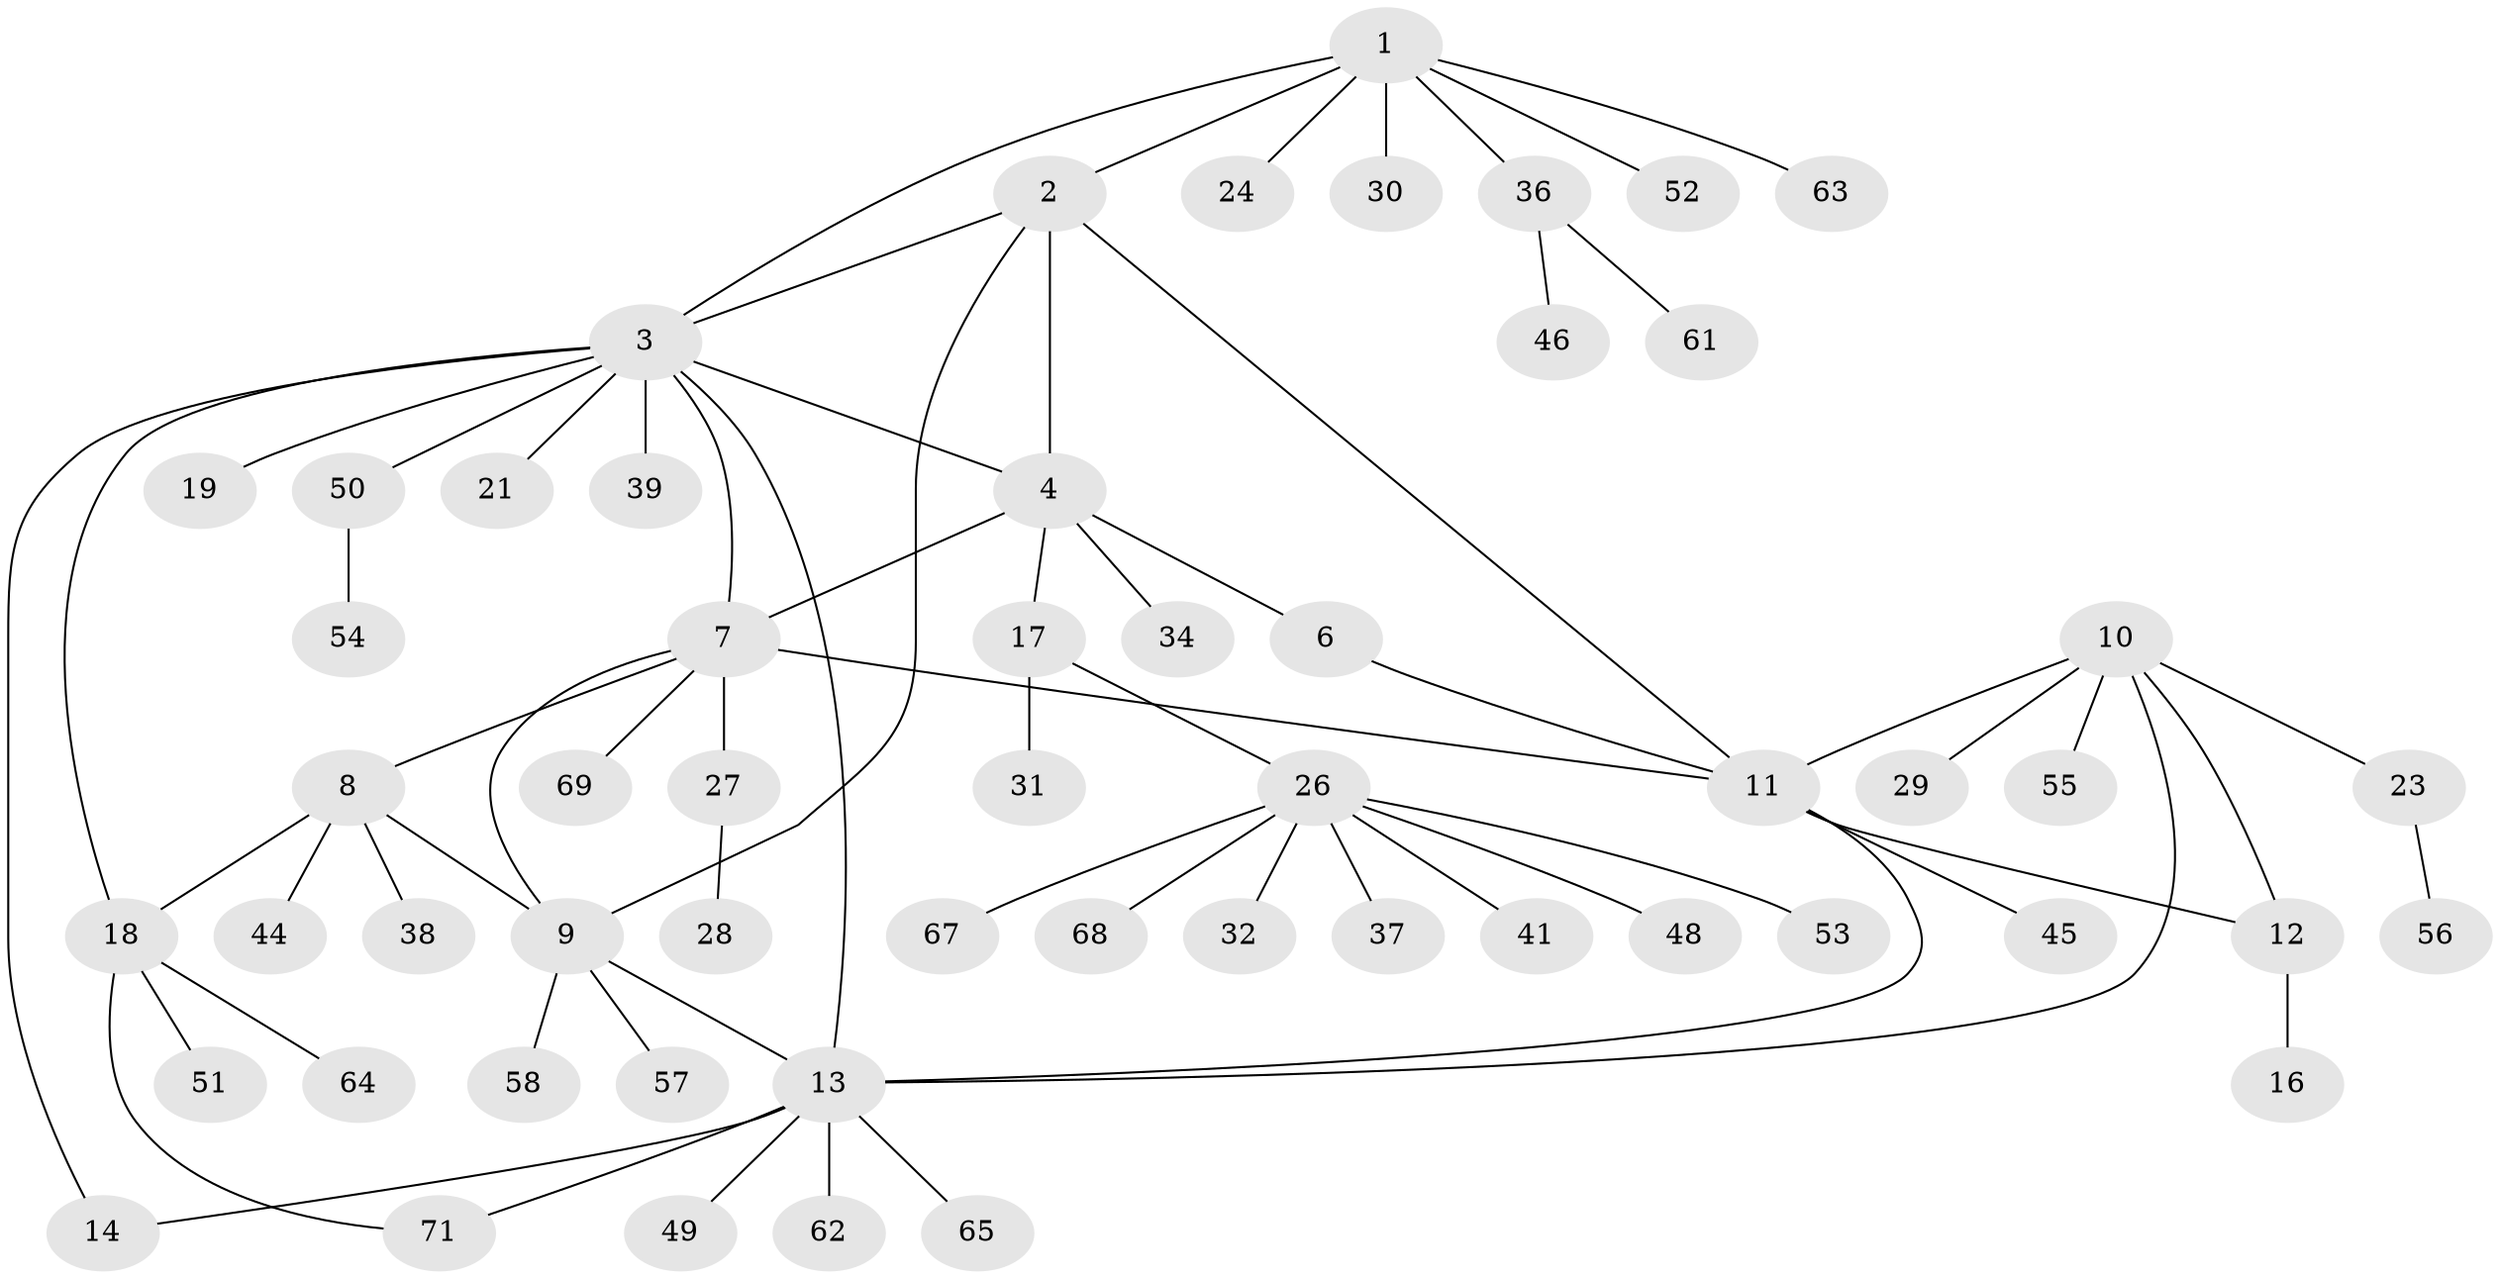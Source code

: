 // Generated by graph-tools (version 1.1) at 2025/24/03/03/25 07:24:15]
// undirected, 56 vertices, 69 edges
graph export_dot {
graph [start="1"]
  node [color=gray90,style=filled];
  1 [super="+20"];
  2;
  3 [super="+15"];
  4 [super="+5"];
  6 [super="+33"];
  7 [super="+22"];
  8 [super="+47"];
  9 [super="+70"];
  10 [super="+66"];
  11 [super="+40"];
  12 [super="+72"];
  13 [super="+25"];
  14;
  16;
  17 [super="+59"];
  18 [super="+43"];
  19;
  21;
  23 [super="+42"];
  24;
  26 [super="+35"];
  27 [super="+74"];
  28;
  29;
  30;
  31;
  32;
  34;
  36 [super="+73"];
  37;
  38;
  39;
  41;
  44;
  45;
  46;
  48;
  49 [super="+60"];
  50;
  51;
  52;
  53;
  54;
  55;
  56;
  57;
  58;
  61;
  62;
  63;
  64;
  65;
  67;
  68;
  69;
  71;
  1 -- 2;
  1 -- 3;
  1 -- 24;
  1 -- 30;
  1 -- 36;
  1 -- 52;
  1 -- 63;
  2 -- 3;
  2 -- 4;
  2 -- 9;
  2 -- 11;
  3 -- 18;
  3 -- 19;
  3 -- 50;
  3 -- 21;
  3 -- 39;
  3 -- 13;
  3 -- 14;
  3 -- 4;
  3 -- 7;
  4 -- 6 [weight=2];
  4 -- 17;
  4 -- 34;
  4 -- 7;
  6 -- 11;
  7 -- 8;
  7 -- 9;
  7 -- 11;
  7 -- 27;
  7 -- 69;
  8 -- 9;
  8 -- 18;
  8 -- 38;
  8 -- 44;
  9 -- 13;
  9 -- 57;
  9 -- 58;
  10 -- 11;
  10 -- 12;
  10 -- 23;
  10 -- 29;
  10 -- 55;
  10 -- 13;
  11 -- 12;
  11 -- 13 [weight=2];
  11 -- 45;
  12 -- 16;
  13 -- 14;
  13 -- 49;
  13 -- 62;
  13 -- 71;
  13 -- 65;
  17 -- 26;
  17 -- 31;
  18 -- 64;
  18 -- 51;
  18 -- 71;
  23 -- 56;
  26 -- 32;
  26 -- 53;
  26 -- 68;
  26 -- 48;
  26 -- 67;
  26 -- 37;
  26 -- 41;
  27 -- 28;
  36 -- 46;
  36 -- 61;
  50 -- 54;
}
